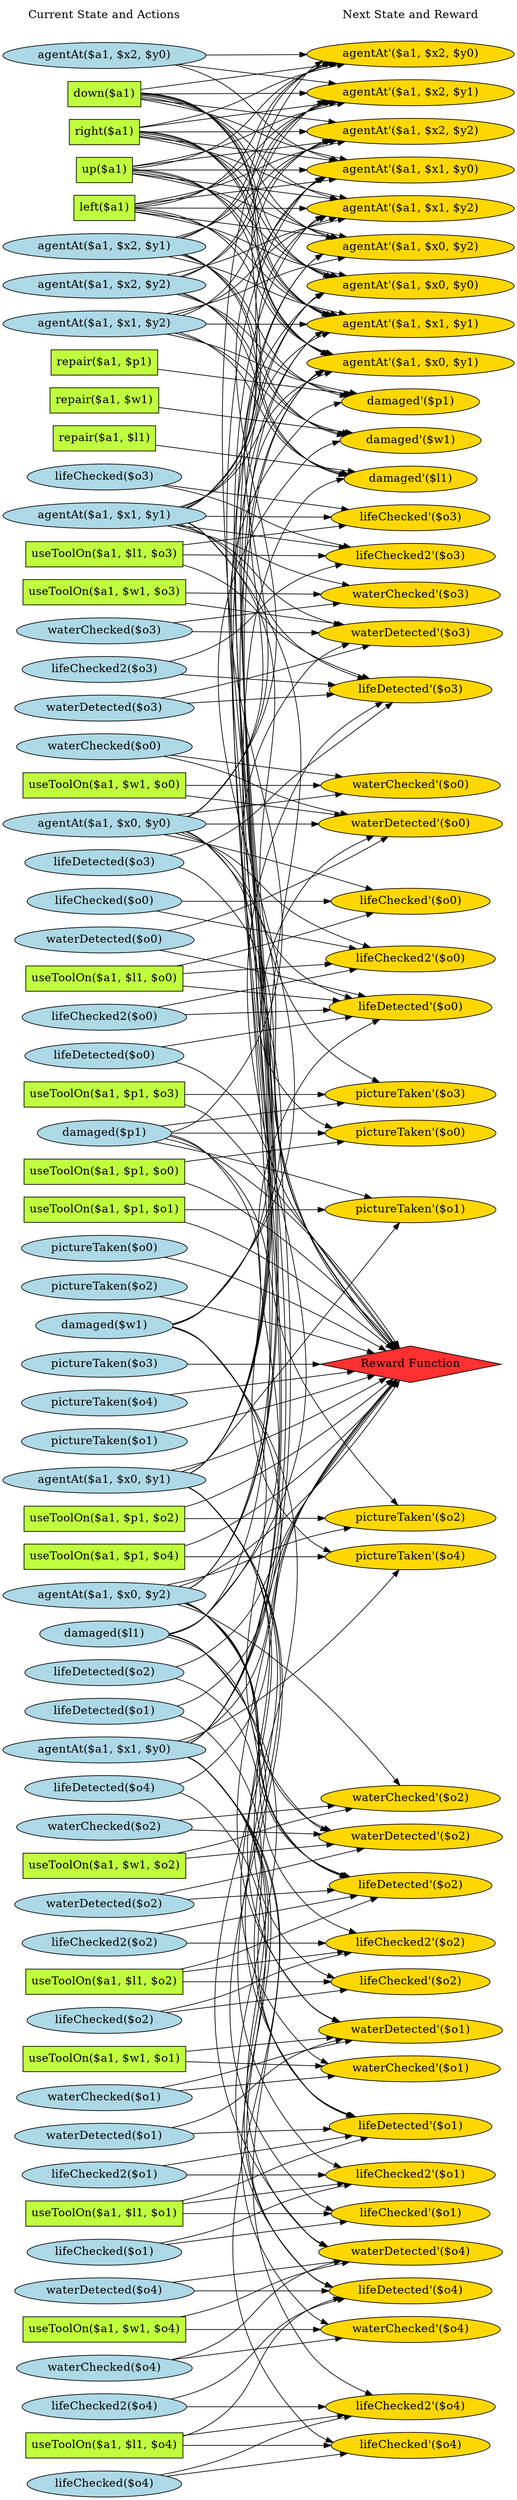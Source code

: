 digraph G {
	graph [bb="0,0,631.35,3520.4",
		fontname=Helvetica,
		fontsize=16,
		rankdir=LR,
		ranksep=2.00,
		ratio=auto,
		size=600
	];
	node [fontsize=16,
		label="\N"
	];
	{
		graph [rank=same];
		"down($a1)"		 [color=black,
			fillcolor=olivedrab1,
			height=0.5,
			pos="116.67,3230.4",
			shape=box,
			style=filled,
			width=1.1944];
		"damaged($w1)"		 [color=black,
			fillcolor=lightblue,
			height=0.51069,
			pos="116.67,1761.4",
			shape=ellipse,
			style=filled,
			width=2.2195];
		"waterDetected($o2)"		 [color=black,
			fillcolor=lightblue,
			height=0.51069,
			pos="116.67,778.38",
			shape=ellipse,
			style=filled,
			width=2.7891];
		"pictureTaken($o2)"		 [color=black,
			fillcolor=lightblue,
			height=0.51069,
			pos="116.67,1981.4",
			shape=ellipse,
			style=filled,
			width=2.6713];
		"lifeChecked($o3)"		 [color=black,
			fillcolor=lightblue,
			height=0.51069,
			pos="116.67,2687.4",
			shape=ellipse,
			style=filled,
			width=2.5142];
		"lifeChecked2($o3)"		 [color=black,
			fillcolor=lightblue,
			height=0.51069,
			pos="116.67,2524.4",
			shape=ellipse,
			style=filled,
			width=2.6909];
		"useToolOn($a1, $w1, $o0)"		 [color=black,
			fillcolor=olivedrab1,
			height=0.5,
			pos="116.67,2470.4",
			shape=box,
			style=filled,
			width=2.625];
		"agentAt($a1, $x0, $y0)"		 [color=black,
			fillcolor=lightblue,
			height=0.51069,
			pos="116.67,2306.4",
			shape=ellipse,
			style=filled,
			width=3.2409];
		"useToolOn($a1, $p1, $o0)"		 [color=black,
			fillcolor=olivedrab1,
			height=0.5,
			pos="116.67,2144.4",
			shape=box,
			style=filled,
			width=2.5833];
		"waterDetected($o3)"		 [color=black,
			fillcolor=lightblue,
			height=0.51069,
			pos="116.67,2579.4",
			shape=ellipse,
			style=filled,
			width=2.7891];
		"pictureTaken($o1)"		 [color=black,
			fillcolor=lightblue,
			height=0.51069,
			pos="116.67,1926.4",
			shape=ellipse,
			style=filled,
			width=2.6713];
		"waterChecked($o4)"		 [color=black,
			fillcolor=lightblue,
			height=0.51069,
			pos="116.67,1214.4",
			shape=ellipse,
			style=filled,
			width=2.7891];
		"lifeChecked($o4)"		 [color=black,
			fillcolor=lightblue,
			height=0.51069,
			pos="116.67,833.38",
			shape=ellipse,
			style=filled,
			width=2.5142];
		"useToolOn($a1, $w1, $o1)"		 [color=black,
			fillcolor=olivedrab1,
			height=0.5,
			pos="116.67,290.38",
			shape=box,
			style=filled,
			width=2.625];
		"lifeChecked2($o2)"		 [color=black,
			fillcolor=lightblue,
			height=0.51069,
			pos="116.67,723.38",
			shape=ellipse,
			style=filled,
			width=2.6909];
		"right($a1)"		 [color=black,
			fillcolor=olivedrab1,
			height=0.5,
			pos="116.67,3392.4",
			shape=box,
			style=filled,
			width=1.125];
		"agentAt($a1, $x2, $y1)"		 [color=black,
			fillcolor=lightblue,
			height=0.51069,
			pos="116.67,3176.4",
			shape=ellipse,
			style=filled,
			width=3.2409];
		"lifeDetected($o1)"		 [color=black,
			fillcolor=lightblue,
			height=0.51069,
			pos="116.67,507.38",
			shape=ellipse,
			style=filled,
			width=2.5142];
		"waterDetected($o0)"		 [color=black,
			fillcolor=lightblue,
			height=0.51069,
			pos="116.67,1706.4",
			shape=ellipse,
			style=filled,
			width=2.7891];
		"Current State and Actions"		 [color=black,
			fillcolor=white,
			height=0.5,
			pos="116.67,3502.4",
			shape=plaintext,
			style=bold,
			width=2.5139];
		"lifeChecked($o0)"		 [color=black,
			fillcolor=lightblue,
			height=0.51069,
			pos="116.67,344.38",
			shape=ellipse,
			style=filled,
			width=2.5142];
		"useToolOn($a1, $w1, $o2)"		 [color=black,
			fillcolor=olivedrab1,
			height=0.5,
			pos="116.67,453.38",
			shape=box,
			style=filled,
			width=2.625];
		"lifeChecked2($o1)"		 [color=black,
			fillcolor=lightblue,
			height=0.51069,
			pos="116.67,126.38",
			shape=ellipse,
			style=filled,
			width=2.6909];
		"agentAt($a1, $x2, $y2)"		 [color=black,
			fillcolor=lightblue,
			height=0.51069,
			pos="116.67,3121.4",
			shape=ellipse,
			style=filled,
			width=3.2409];
		"lifeDetected($o0)"		 [color=black,
			fillcolor=lightblue,
			height=0.51069,
			pos="116.67,1489.4",
			shape=ellipse,
			style=filled,
			width=2.5142];
		"waterDetected($o1)"		 [color=black,
			fillcolor=lightblue,
			height=0.51069,
			pos="116.67,181.38",
			shape=ellipse,
			style=filled,
			width=2.7891];
		"pictureTaken($o3)"		 [color=black,
			fillcolor=lightblue,
			height=0.51069,
			pos="116.67,1651.4",
			shape=ellipse,
			style=filled,
			width=2.6713];
		"lifeChecked($o1)"		 [color=black,
			fillcolor=lightblue,
			height=0.51069,
			pos="116.67,18.385",
			shape=ellipse,
			style=filled,
			width=2.5142];
		"useToolOn($a1, $w1, $o3)"		 [color=black,
			fillcolor=olivedrab1,
			height=0.5,
			pos="116.67,2741.4",
			shape=box,
			style=filled,
			width=2.625];
		"lifeChecked($o2)"		 [color=black,
			fillcolor=lightblue,
			height=0.51069,
			pos="116.67,615.38",
			shape=ellipse,
			style=filled,
			width=2.5142];
		"pictureTaken($o4)"		 [color=black,
			fillcolor=lightblue,
			height=0.51069,
			pos="116.67,1816.4",
			shape=ellipse,
			style=filled,
			width=2.6713];
		"lifeChecked2($o0)"		 [color=black,
			fillcolor=lightblue,
			height=0.51069,
			pos="116.67,941.38",
			shape=ellipse,
			style=filled,
			width=2.6909];
		"useToolOn($a1, $p1, $o3)"		 [color=black,
			fillcolor=olivedrab1,
			height=0.5,
			pos="116.67,2252.4",
			shape=box,
			style=filled,
			width=2.5833];
		"lifeDetected($o3)"		 [color=black,
			fillcolor=lightblue,
			height=0.51069,
			pos="116.67,2361.4",
			shape=ellipse,
			style=filled,
			width=2.5142];
		"waterChecked($o1)"		 [color=black,
			fillcolor=lightblue,
			height=0.51069,
			pos="116.67,236.38",
			shape=ellipse,
			style=filled,
			width=2.7891];
		"useToolOn($a1, $w1, $o4)"		 [color=black,
			fillcolor=olivedrab1,
			height=0.5,
			pos="116.67,1160.4",
			shape=box,
			style=filled,
			width=2.625];
		"repair($a1, $w1)"		 [color=black,
			fillcolor=olivedrab1,
			height=0.5,
			pos="116.67,2958.4",
			shape=box,
			style=filled,
			width=1.6944];
		"useToolOn($a1, $l1, $o2)"		 [color=black,
			fillcolor=olivedrab1,
			height=0.5,
			pos="116.67,669.38",
			shape=box,
			style=filled,
			width=2.5278];
		"agentAt($a1, $x1, $y1)"		 [color=black,
			fillcolor=lightblue,
			height=0.51069,
			pos="116.67,2850.4",
			shape=ellipse,
			style=filled,
			width=3.2409];
		"up($a1)"		 [color=black,
			fillcolor=olivedrab1,
			height=0.5,
			pos="116.67,3338.4",
			shape=box,
			style=filled,
			width=0.93056];
		"lifeDetected($o2)"		 [color=black,
			fillcolor=lightblue,
			height=0.51069,
			pos="116.67,1379.4",
			shape=ellipse,
			style=filled,
			width=2.5142];
		"useToolOn($a1, $p1, $o4)"		 [color=black,
			fillcolor=olivedrab1,
			height=0.5,
			pos="116.67,2090.4",
			shape=box,
			style=filled,
			width=2.5833];
		"useToolOn($a1, $l1, $o4)"		 [color=black,
			fillcolor=olivedrab1,
			height=0.5,
			pos="116.67,887.38",
			shape=box,
			style=filled,
			width=2.5278];
		"waterChecked($o0)"		 [color=black,
			fillcolor=lightblue,
			height=0.51069,
			pos="116.67,2416.4",
			shape=ellipse,
			style=filled,
			width=2.7891];
		"agentAt($a1, $x2, $y0)"		 [color=black,
			fillcolor=lightblue,
			height=0.51069,
			pos="116.67,3446.4",
			shape=ellipse,
			style=filled,
			width=3.2409];
		"useToolOn($a1, $l1, $o3)"		 [color=black,
			fillcolor=olivedrab1,
			height=0.5,
			pos="116.67,2633.4",
			shape=box,
			style=filled,
			width=2.5278];
		"agentAt($a1, $x1, $y2)"		 [color=black,
			fillcolor=lightblue,
			height=0.51069,
			pos="116.67,3066.4",
			shape=ellipse,
			style=filled,
			width=3.2409];
		"left($a1)"		 [color=black,
			fillcolor=olivedrab1,
			height=0.5,
			pos="116.67,3284.4",
			shape=box,
			style=filled,
			width=0.98611];
		"useToolOn($a1, $p1, $o1)"		 [color=black,
			fillcolor=olivedrab1,
			height=0.5,
			pos="116.67,1543.4",
			shape=box,
			style=filled,
			width=2.5833];
		"repair($a1, $l1)"		 [color=black,
			fillcolor=olivedrab1,
			height=0.5,
			pos="116.67,2904.4",
			shape=box,
			style=filled,
			width=1.6111];
		"pictureTaken($o0)"		 [color=black,
			fillcolor=lightblue,
			height=0.51069,
			pos="116.67,1871.4",
			shape=ellipse,
			style=filled,
			width=2.6713];
		"damaged($l1)"		 [color=black,
			fillcolor=lightblue,
			height=0.51069,
			pos="116.67,1051.4",
			shape=ellipse,
			style=filled,
			width=2.082];
		"waterChecked($o3)"		 [color=black,
			fillcolor=lightblue,
			height=0.51069,
			pos="116.67,2795.4",
			shape=ellipse,
			style=filled,
			width=2.7891];
		"damaged($p1)"		 [color=black,
			fillcolor=lightblue,
			height=0.51069,
			pos="116.67,2198.4",
			shape=ellipse,
			style=filled,
			width=2.1606];
		"useToolOn($a1, $l1, $o0)"		 [color=black,
			fillcolor=olivedrab1,
			height=0.5,
			pos="116.67,561.38",
			shape=box,
			style=filled,
			width=2.5278];
		"waterDetected($o4)"		 [color=black,
			fillcolor=lightblue,
			height=0.51069,
			pos="116.67,1106.4",
			shape=ellipse,
			style=filled,
			width=2.7891];
		"agentAt($a1, $x0, $y2)"		 [color=black,
			fillcolor=lightblue,
			height=0.51069,
			pos="116.67,1324.4",
			shape=ellipse,
			style=filled,
			width=3.2409];
		"repair($a1, $p1)"		 [color=black,
			fillcolor=olivedrab1,
			height=0.5,
			pos="116.67,3012.4",
			shape=box,
			style=filled,
			width=1.6528];
		"useToolOn($a1, $p1, $o2)"		 [color=black,
			fillcolor=olivedrab1,
			height=0.5,
			pos="116.67,1597.4",
			shape=box,
			style=filled,
			width=2.5833];
		"lifeDetected($o4)"		 [color=black,
			fillcolor=lightblue,
			height=0.51069,
			pos="116.67,1434.4",
			shape=ellipse,
			style=filled,
			width=2.5142];
		"waterChecked($o2)"		 [color=black,
			fillcolor=lightblue,
			height=0.51069,
			pos="116.67,399.38",
			shape=ellipse,
			style=filled,
			width=2.7891];
		"useToolOn($a1, $l1, $o1)"		 [color=black,
			fillcolor=olivedrab1,
			height=0.5,
			pos="116.67,72.385",
			shape=box,
			style=filled,
			width=2.5278];
		"lifeChecked2($o4)"		 [color=black,
			fillcolor=lightblue,
			height=0.51069,
			pos="116.67,996.38",
			shape=ellipse,
			style=filled,
			width=2.6909];
		"agentAt($a1, $x1, $y0)"		 [color=black,
			fillcolor=lightblue,
			height=0.51069,
			pos="116.67,2036.4",
			shape=ellipse,
			style=filled,
			width=3.2409];
		"agentAt($a1, $x0, $y1)"		 [color=black,
			fillcolor=lightblue,
			height=0.51069,
			pos="116.67,1269.4",
			shape=ellipse,
			style=filled,
			width=3.2409];
	}
	{
		graph [rank=same];
		"pictureTaken'($o1)"		 [color=black,
			fillcolor=gold1,
			height=0.51069,
			pos="504.35,1542.4",
			shape=ellipse,
			style=filled,
			width=2.7302];
		"agentAt'($a1, $x0, $y2)"		 [color=black,
			fillcolor=gold1,
			height=0.51069,
			pos="504.35,3118.4",
			shape=ellipse,
			style=filled,
			width=3.2998];
		"lifeChecked2'($o4)"		 [color=black,
			fillcolor=gold1,
			height=0.51069,
			pos="504.35,969.38",
			shape=ellipse,
			style=filled,
			width=2.7499];
		"waterChecked'($o0)"		 [color=black,
			fillcolor=gold1,
			height=0.51069,
			pos="504.35,2416.4",
			shape=ellipse,
			style=filled,
			width=2.8481];
		"Next State and Reward"		 [color=black,
			fillcolor=white,
			height=0.5,
			pos="504.35,3502.4",
			shape=plaintext,
			style=bold,
			width=2.25];
		"lifeChecked'($o4)"		 [color=black,
			fillcolor=gold1,
			height=0.51069,
			pos="504.35,888.38",
			shape=ellipse,
			style=filled,
			width=2.5731];
		"pictureTaken'($o0)"		 [color=black,
			fillcolor=gold1,
			height=0.51069,
			pos="504.35,2198.4",
			shape=ellipse,
			style=filled,
			width=2.7302];
		"lifeChecked2'($o3)"		 [color=black,
			fillcolor=gold1,
			height=0.51069,
			pos="504.35,2623.4",
			shape=ellipse,
			style=filled,
			width=2.7499];
		"lifeChecked'($o3)"		 [color=black,
			fillcolor=gold1,
			height=0.51069,
			pos="504.35,2733.4",
			shape=ellipse,
			style=filled,
			width=2.5731];
		"pictureTaken'($o3)"		 [color=black,
			fillcolor=gold1,
			height=0.51069,
			pos="504.35,2334.4",
			shape=ellipse,
			style=filled,
			width=2.7302];
		"agentAt'($a1, $x0, $y0)"		 [color=black,
			fillcolor=gold1,
			height=0.51069,
			pos="504.35,3173.4",
			shape=ellipse,
			style=filled,
			width=3.2998];
		"waterDetected'($o0)"		 [color=black,
			fillcolor=gold1,
			height=0.51069,
			pos="504.35,2279.4",
			shape=ellipse,
			style=filled,
			width=2.8481];
		"agentAt'($a1, $x1, $y1)"		 [color=black,
			fillcolor=gold1,
			height=0.51069,
			pos="504.35,3063.4",
			shape=ellipse,
			style=filled,
			width=3.2998];
		"agentAt'($a1, $x1, $y0)"		 [color=black,
			fillcolor=gold1,
			height=0.51069,
			pos="504.35,3283.4",
			shape=ellipse,
			style=filled,
			width=3.2998];
		"pictureTaken'($o2)"		 [color=black,
			fillcolor=gold1,
			height=0.51069,
			pos="504.35,1597.4",
			shape=ellipse,
			style=filled,
			width=2.7302];
		"agentAt'($a1, $x0, $y1)"		 [color=black,
			fillcolor=gold1,
			height=0.51069,
			pos="504.35,3008.4",
			shape=ellipse,
			style=filled,
			width=3.2998];
		"damaged'($w1)"		 [color=black,
			fillcolor=gold1,
			height=0.51069,
			pos="504.35,2898.4",
			shape=ellipse,
			style=filled,
			width=2.2785];
		"waterDetected'($o1)"		 [color=black,
			fillcolor=gold1,
			height=0.51069,
			pos="504.35,277.38",
			shape=ellipse,
			style=filled,
			width=2.8481];
		"lifeChecked'($o0)"		 [color=black,
			fillcolor=gold1,
			height=0.51069,
			pos="504.35,558.38",
			shape=ellipse,
			style=filled,
			width=2.5731];
		"damaged'($l1)"		 [color=black,
			fillcolor=gold1,
			height=0.51069,
			pos="504.35,2843.4",
			shape=ellipse,
			style=filled,
			width=2.141];
		"agentAt'($a1, $x2, $y0)"		 [color=black,
			fillcolor=gold1,
			height=0.51069,
			pos="504.35,3448.4",
			shape=ellipse,
			style=filled,
			width=3.2998];
		"damaged'($p1)"		 [color=black,
			fillcolor=gold1,
			height=0.51069,
			pos="504.35,2953.4",
			shape=ellipse,
			style=filled,
			width=2.2195];
		"lifeChecked2'($o0)"		 [color=black,
			fillcolor=gold1,
			height=0.51069,
			pos="504.35,613.38",
			shape=ellipse,
			style=filled,
			width=2.7499];
		"waterChecked'($o4)"		 [color=black,
			fillcolor=gold1,
			height=0.51069,
			pos="504.35,1262.4",
			shape=ellipse,
			style=filled,
			width=2.8481];
		"waterDetected'($o2)"		 [color=black,
			fillcolor=gold1,
			height=0.51069,
			pos="504.35,778.38",
			shape=ellipse,
			style=filled,
			width=2.8481];
		"Reward Function"		 [color=black,
			fillcolor=firebrick1,
			height=0.72222,
			pos="504.35,1871.4",
			shape=diamond,
			style=filled,
			width=3.5278];
		"lifeDetected'($o1)"		 [color=black,
			fillcolor=gold1,
			height=0.51069,
			pos="504.35,195.38",
			shape=ellipse,
			style=filled,
			width=2.5731];
		"pictureTaken'($o4)"		 [color=black,
			fillcolor=gold1,
			height=0.51069,
			pos="504.35,2090.4",
			shape=ellipse,
			style=filled,
			width=2.7302];
		"agentAt'($a1, $x2, $y1)"		 [color=black,
			fillcolor=gold1,
			height=0.51069,
			pos="504.35,3393.4",
			shape=ellipse,
			style=filled,
			width=3.2998];
		"waterDetected'($o3)"		 [color=black,
			fillcolor=gold1,
			height=0.51069,
			pos="504.35,2678.4",
			shape=ellipse,
			style=filled,
			width=2.8481];
		"waterChecked'($o3)"		 [color=black,
			fillcolor=gold1,
			height=0.51069,
			pos="504.35,2788.4",
			shape=ellipse,
			style=filled,
			width=2.8481];
		"agentAt'($a1, $x1, $y2)"		 [color=black,
			fillcolor=gold1,
			height=0.51069,
			pos="504.35,3228.4",
			shape=ellipse,
			style=filled,
			width=3.2998];
		"lifeDetected'($o0)"		 [color=black,
			fillcolor=gold1,
			height=0.51069,
			pos="504.35,1139.4",
			shape=ellipse,
			style=filled,
			width=2.5731];
		"lifeDetected'($o4)"		 [color=black,
			fillcolor=gold1,
			height=0.51069,
			pos="504.35,1058.4",
			shape=ellipse,
			style=filled,
			width=2.5731];
		"lifeChecked2'($o2)"		 [color=black,
			fillcolor=gold1,
			height=0.51069,
			pos="504.35,723.38",
			shape=ellipse,
			style=filled,
			width=2.7499];
		"waterDetected'($o4)"		 [color=black,
			fillcolor=gold1,
			height=0.51069,
			pos="504.35,1207.4",
			shape=ellipse,
			style=filled,
			width=2.8481];
		"waterChecked'($o2)"		 [color=black,
			fillcolor=gold1,
			height=0.51069,
			pos="504.35,453.38",
			shape=ellipse,
			style=filled,
			width=2.8481];
		"agentAt'($a1, $x2, $y2)"		 [color=black,
			fillcolor=gold1,
			height=0.51069,
			pos="504.35,3338.4",
			shape=ellipse,
			style=filled,
			width=3.2998];
		"lifeChecked'($o2)"		 [color=black,
			fillcolor=gold1,
			height=0.51069,
			pos="504.35,668.38",
			shape=ellipse,
			style=filled,
			width=2.5731];
		"lifeDetected'($o3)"		 [color=black,
			fillcolor=gold1,
			height=0.51069,
			pos="504.35,2546.4",
			shape=ellipse,
			style=filled,
			width=2.5731];
		"lifeChecked2'($o1)"		 [color=black,
			fillcolor=gold1,
			height=0.51069,
			pos="504.35,126.38",
			shape=ellipse,
			style=filled,
			width=2.7499];
		"waterChecked'($o1)"		 [color=black,
			fillcolor=gold1,
			height=0.51069,
			pos="504.35,332.38",
			shape=ellipse,
			style=filled,
			width=2.8481];
		"lifeChecked'($o1)"		 [color=black,
			fillcolor=gold1,
			height=0.51069,
			pos="504.35,71.385",
			shape=ellipse,
			style=filled,
			width=2.5731];
		"lifeDetected'($o2)"		 [color=black,
			fillcolor=gold1,
			height=0.51069,
			pos="504.35,833.38",
			shape=ellipse,
			style=filled,
			width=2.5731];
	}
	"down($a1)" -> "agentAt'($a1, $x0, $y2)"	 [color=black,
		pos="e,429.54,3132.7 159.84,3222.1 181.94,3217.4 209.33,3210.9 233.35,3203.4 299.04,3182.8 311.54,3166.6 377.35,3146.4 390.92,3142.2 \
405.5,3138.4 419.75,3135",
		style=solid];
	"down($a1)" -> "agentAt'($a1, $x0, $y0)"	 [color=black,
		pos="e,417.94,3186 159.68,3224.2 218.84,3215.4 328.36,3199.2 407.9,3187.5",
		style=solid];
	"down($a1)" -> "agentAt'($a1, $x1, $y1)"	 [color=black,
		pos="e,419.93,3076.4 159.81,3225 182.41,3221.1 210.27,3214.4 233.35,3203.4 306.52,3168.5 303.98,3125.9 377.35,3091.4 387.62,3086.6 398.76,\
3082.5 410.02,3079.2",
		style=solid];
	"down($a1)" -> "agentAt'($a1, $x1, $y0)"	 [color=black,
		pos="e,414.88,3271.2 159.68,3236.2 218.09,3244.2 325.6,3259 404.87,3269.9",
		style=solid];
	"down($a1)" -> "agentAt'($a1, $x0, $y1)"	 [color=black,
		pos="e,414.5,3020.6 159.94,3226.9 182.97,3223.5 211.2,3216.8 233.35,3203.4 317.19,3152.6 293.23,3086.7 377.35,3036.4 385.86,3031.3 395.19,\
3027.1 404.81,3023.7",
		style=solid];
	"down($a1)" -> "agentAt'($a1, $x2, $y0)"	 [color=black,
		pos="e,414.9,3436.2 159.88,3233.9 182.89,3237.4 211.12,3244.1 233.35,3257.4 316.34,3306.9 294.09,3371.3 377.35,3420.4 385.96,3425.5 395.4,\
3429.6 405.11,3433",
		style=solid];
	"down($a1)" -> "agentAt'($a1, $x2, $y1)"	 [color=black,
		pos="e,420.69,3380.3 159.73,3235.9 182.31,3239.9 210.17,3246.6 233.35,3257.4 305.85,3291.2 304.66,3332 377.35,3365.4 387.92,3370.2 399.4,\
3374.3 410.97,3377.6",
		style=solid];
	"down($a1)" -> "agentAt'($a1, $x1, $y2)"	 [color=black,
		pos="e,385.54,3229 159.68,3230.2 211.05,3229.9 300.39,3229.4 375.1,3229",
		style=solid];
	"down($a1)" -> "agentAt'($a1, $x2, $y2)"	 [color=black,
		pos="e,430.63,3324 159.76,3238.9 181.84,3243.7 209.24,3250.2 233.35,3257.4 298.68,3277 311.91,3291.2 377.35,3310.4 391.23,3314.5 406.13,\
3318.3 420.65,3321.7",
		style=solid];
	"damaged($w1)" -> "waterDetected'($o0)"	 [color=black,
		pos="e,442.15,2264.8 191.99,1767.7 207.11,1772 221.87,1778.8 233.35,1789.4 383.41,1927.7 239.37,2075 377.35,2225.4 392.14,2241.5 412.56,\
2253 432.65,2261.1",
		style=solid];
	"damaged($w1)" -> "damaged'($w1)"	 [color=black,
		pos="e,423.1,2895.4 193.83,1766.3 208.76,1770.7 222.98,1777.9 233.35,1789.4 557.6,2149.6 49.711,2513.2 377.35,2870.4 386.97,2880.9 399.59,\
2887.9 413.12,2892.5",
		style=solid];
	"damaged($w1)" -> "waterDetected'($o1)"	 [color=black,
		pos="e,409.31,284.29 194.11,1756.7 209.02,1752.3 223.16,1745.1 233.35,1733.4 652.47,1252.5 -46.286,782.29 377.35,305.38 383.75,298.17 \
391.57,292.59 400.13,288.3",
		style=solid];
	"damaged($w1)" -> "waterDetected'($o2)"	 [color=black,
		pos="e,409.77,785.71 193.64,1756.3 208.58,1751.9 222.85,1744.8 233.35,1733.4 515.62,1426.5 92.192,1110.6 377.35,806.38 383.94,799.35 \
391.88,793.88 400.53,789.67",
		style=solid];
	"damaged($w1)" -> "waterDetected'($o3)"	 [color=black,
		pos="e,410.18,2671.1 193.55,1766.6 208.49,1770.9 222.79,1778 233.35,1789.4 497.67,2073.4 110.36,2368.9 377.35,2650.4 384.04,2657.4 392.09,\
2662.9 400.84,2667.1",
		style=solid];
	"damaged($w1)" -> "waterDetected'($o4)"	 [color=black,
		pos="e,411.78,1215.4 192.29,1755.3 207.39,1751 222.07,1744.2 233.35,1733.4 399.81,1574.1 209.39,1393.1 377.35,1235.4 384.63,1228.5 393.21,\
1223.2 402.41,1219.1",
		style=solid];
	"waterDetected($o2)" -> "waterDetected'($o2)"	 [color=black,
		pos="e,401.8,778.38 217.24,778.38 270.61,778.38 336.53,778.38 391.64,778.38",
		style=solid];
	"waterDetected($o2)" -> "lifeDetected'($o2)"	 [color=black,
		pos="e,428.73,822.74 196.65,789.65 261.32,798.87 352.6,811.89 418.75,821.32",
		style=solid];
	"pictureTaken($o2)" -> "Reward Function"	 [pos="e,454.32,1887.2 178.77,1967.3 196.43,1963 215.7,1958.2 233.35,1953.4 306.54,1933.4 389.98,1907.6 444.49,1890.3"];
	"lifeChecked($o3)" -> "lifeChecked2'($o3)"	 [color=black,
		pos="e,429.76,2635.6 187.52,2675.8 252.79,2665 350.34,2648.8 419.73,2637.3",
		style=solid];
	"lifeChecked($o3)" -> "lifeChecked'($o3)"	 [color=black,
		pos="e,424.56,2724 195.26,2696.6 258.65,2704.2 348.3,2714.9 414.55,2722.8",
		style=solid];
	"lifeChecked2($o3)" -> "lifeChecked2'($o3)"	 [color=black,
		pos="e,447.32,2608.3 177.76,2538.7 195.67,2543 215.32,2547.8 233.35,2552.4 303.13,2570 382.81,2591.1 437.42,2605.7",
		style=solid];
	"lifeChecked2($o3)" -> "lifeDetected'($o3)"	 [color=black,
		pos="e,415.15,2541.4 209.56,2529.6 268.43,2533 344.77,2537.3 404.88,2540.8",
		style=solid];
	"useToolOn($a1, $w1, $o0)" -> "waterChecked'($o0)"	 [color=black,
		pos="e,423.12,2427.6 211.53,2457.2 272.88,2448.7 352.58,2437.5 413.18,2429",
		style=solid];
	"useToolOn($a1, $w1, $o0)" -> "waterDetected'($o0)"	 [color=black,
		pos="e,422.73,2290.5 211.44,2453.1 219.04,2450.3 226.44,2447.1 233.35,2443.4 310.89,2401.7 299.58,2348.6 377.35,2307.4 388.36,2301.5 \
400.53,2296.9 412.85,2293.3",
		style=solid];
	"agentAt($a1, $x0, $y0)" -> "waterChecked'($o0)"	 [color=black,
		pos="e,453.33,2400.3 183.3,2321.6 199.69,2325.6 217.2,2330 233.35,2334.4 306.09,2354.2 388.97,2379.8 443.49,2397.1",
		style=solid];
	"agentAt($a1, $x0, $y0)" -> "pictureTaken'($o0)"	 [color=black,
		pos="e,453.85,2214.2 184.83,2291.5 200.78,2287.7 217.7,2283.6 233.35,2279.4 306.36,2259.9 389.51,2234.5 444.01,2217.3",
		style=solid];
	"agentAt($a1, $x0, $y0)" -> "agentAt'($a1, $x0, $y0)"	 [color=black,
		pos="e,404.02,3163.5 209.5,2317.6 218.41,2321.8 226.62,2327.2 233.35,2334.4 484.09,2601.1 124.1,2881 377.35,3145.4 382.51,3150.8 388.47,\
3155.2 394.93,3158.9",
		style=solid];
	"agentAt($a1, $x0, $y0)" -> "waterDetected'($o0)"	 [color=black,
		pos="e,408.55,2286 223.57,2299 278.05,2295.2 344.23,2290.5 398.55,2286.7",
		style=solid];
	"agentAt($a1, $x0, $y0)" -> "agentAt'($a1, $x1, $y0)"	 [color=black,
		pos="e,403.55,3273.5 209.93,2317.6 218.71,2321.8 226.77,2327.2 233.35,2334.4 513.99,2639.2 93.845,2953.3 377.35,3255.4 382.41,3260.8 \
388.25,3265.2 394.61,3268.9",
		style=solid];
	"agentAt($a1, $x0, $y0)" -> "agentAt'($a1, $x0, $y1)"	 [color=black,
		pos="e,404.66,2998.3 208.91,2317.8 217.99,2321.9 226.4,2327.3 233.35,2334.4 439.45,2544.3 169.28,2772.5 377.35,2980.4 382.68,2985.7 388.8,\
2990.1 395.4,2993.8",
		style=solid];
	"agentAt($a1, $x0, $y0)" -> "lifeChecked'($o0)"	 [color=black,
		pos="e,414.88,563.15 212.06,2295.6 220.1,2291.5 227.41,2286.2 233.35,2279.4 480.37,1993.8 128.8,870.63 377.35,586.38 384.99,577.64 394.7,\
571.29 405.33,566.72",
		style=solid];
	"agentAt($a1, $x0, $y0)" -> "lifeChecked2'($o0)"	 [color=black,
		pos="e,410.77,619.6 212.04,2295.6 220.08,2291.5 227.4,2286.2 233.35,2279.4 472.8,2003.4 136.43,916.12 377.35,641.38 384.05,633.74 392.33,\
627.93 401.43,623.53",
		style=solid];
	"agentAt($a1, $x0, $y0)" -> "Reward Function"	 [pos="e,488.2,1894.4 203.9,2294 214.35,2290.3 224.46,2285.6 233.35,2279.4 235.66,2277.8 419.94,1998.1 482.69,1902.8"];
	"agentAt($a1, $x0, $y0)" -> "lifeDetected'($o0)"	 [color=black,
		pos="e,426.85,1149.6 211.46,2295.5 219.67,2291.4 227.19,2286.2 233.35,2279.4 564.01,1914.2 62.543,1559.3 377.35,1180.4 387.75,1167.9 \
402.04,1159.1 417.27,1153",
		style=solid];
	"useToolOn($a1, $p1, $o0)" -> "pictureTaken'($o0)"	 [color=black,
		pos="e,425.06,2187.4 210.05,2157.3 272.22,2166 353.71,2177.4 415.02,2186",
		style=solid];
	"useToolOn($a1, $p1, $o0)" -> "Reward Function"	 [pos="e,485.76,1893.8 209.86,2127.5 218,2124.6 225.95,2121.3 233.35,2117.4 339.36,2061.6 435.93,1954.2 479.27,1901.7"];
	"waterDetected($o3)" -> "waterDetected'($o3)"	 [color=black,
		pos="e,436.41,2664.5 181.5,2593.5 198.41,2597.4 216.62,2601.9 233.35,2606.4 297.97,2623.8 312.63,2633.3 377.35,2650.4 393.14,2654.5 410.15,\
2658.6 426.4,2662.3",
		style=solid];
	"waterDetected($o3)" -> "lifeDetected'($o3)"	 [color=black,
		pos="e,419.1,2553.6 208.1,2571.6 268.52,2566.5 347.84,2559.7 409.05,2554.5",
		style=solid];
	"pictureTaken($o1)" -> "Reward Function"	 [pos="e,428.8,1882 194.33,1915.5 259.1,1906.2 351.76,1893 418.7,1883.5"];
	"waterChecked($o4)" -> "waterChecked'($o4)"	 [color=black,
		pos="e,419.75,1252 200.41,1224.7 261.86,1232.3 345.75,1242.8 409.67,1250.7",
		style=solid];
	"waterChecked($o4)" -> "waterDetected'($o4)"	 [color=black,
		pos="e,402.22,1209.2 216.74,1212.6 270.32,1211.6 336.66,1210.4 392.02,1209.4",
		style=solid];
	"lifeChecked($o4)" -> "lifeChecked2'($o4)"	 [color=black,
		pos="e,463.88,952.57 181.19,846.35 198.27,850.34 216.63,855.1 233.35,860.38 276.07,873.9 389.1,920.97 454.58,948.64",
		style=solid];
	"lifeChecked($o4)" -> "lifeChecked'($o4)"	 [color=black,
		pos="e,428.53,877.71 191.12,843.86 255.88,853.09 350.24,866.55 418.27,876.25",
		style=solid];
	"useToolOn($a1, $w1, $o1)" -> "waterDetected'($o1)"	 [color=black,
		pos="e,403.33,280.76 211.53,287.22 266.32,285.37 335.74,283.03 393.13,281.1",
		style=solid];
	"useToolOn($a1, $w1, $o1)" -> "waterChecked'($o1)"	 [color=black,
		pos="e,416.35,322.91 211.53,300.61 270.54,307.03 346.53,315.31 406.17,321.8",
		style=solid];
	"lifeChecked2($o2)" -> "lifeChecked2'($o2)"	 [color=black,
		pos="e,405.23,723.38 214,723.38 269.04,723.38 338.21,723.38 395.12,723.38",
		style=solid];
	"lifeChecked2($o2)" -> "lifeDetected'($o2)"	 [color=black,
		pos="e,437.5,820.58 180.78,737.2 197.95,741.35 216.46,746.2 233.35,751.38 298.68,771.46 311.82,785.92 377.35,805.38 393.36,810.14 410.72,\
814.5 427.3,818.29",
		style=solid];
	"right($a1)" -> "agentAt'($a1, $x0, $y2)"	 [color=black,
		pos="e,411.71,3129.9 157.36,3390.4 181.19,3387.6 211.11,3380.9 233.35,3365.4 328.88,3298.7 281.46,3212.5 377.35,3146.4 384.93,3141.2 \
393.33,3136.9 402.09,3133.4",
		style=solid];
	"right($a1)" -> "agentAt'($a1, $x0, $y0)"	 [color=black,
		pos="e,414.88,3185.5 157.44,3389.2 180.88,3385.9 210.35,3379.2 233.35,3365.4 316.55,3315.5 293.87,3250.8 377.35,3201.4 385.95,3196.3 \
395.38,3192.1 405.1,3188.7",
		style=solid];
	"right($a1)" -> "agentAt'($a1, $x1, $y1)"	 [color=black,
		pos="e,409.43,3074.6 157.37,3391.3 181.5,3388.7 211.73,3382.1 233.35,3365.4 342.18,3281.2 268.06,3174.9 377.35,3091.4 384.26,3086.1 391.99,\
3081.8 400.11,3078.2",
		style=solid];
	"right($a1)" -> "agentAt'($a1, $x1, $y0)"	 [color=black,
		pos="e,430.27,3297.8 157.36,3384.5 179.84,3379.6 208.38,3372.9 233.35,3365.4 298.76,3345.6 311.82,3330.8 377.35,3311.4 391.13,3307.3 \
405.93,3303.5 420.36,3300.1",
		style=solid];
	"right($a1)" -> "agentAt'($a1, $x0, $y1)"	 [color=black,
		pos="e,407.97,3019.3 157.24,3391.8 181.63,3389.6 212.18,3383 233.35,3365.4 356.06,3263.3 254.09,3137.8 377.35,3036.4 383.74,3031.1 390.92,\
3026.8 398.52,3023.2",
		style=solid];
	"right($a1)" -> "agentAt'($a1, $x2, $y0)"	 [color=black,
		pos="e,417.22,3435.9 157.49,3398.2 215.91,3406.6 326.61,3422.7 407.07,3434.4",
		style=solid];
	"right($a1)" -> "agentAt'($a1, $x2, $y1)"	 [color=black,
		pos="e,385.34,3393.1 157.49,3392.5 208.51,3392.6 299.42,3392.9 375.23,3393.1",
		style=solid];
	"right($a1)" -> "agentAt'($a1, $x1, $y2)"	 [color=black,
		pos="e,420.33,3241.5 157.32,3387.3 180.3,3383.4 209.35,3376.6 233.35,3365.4 306.01,3331.3 304.5,3290.1 377.35,3256.4 387.83,3251.5 399.21,\
3247.5 410.68,3244.2",
		style=solid];
	"right($a1)" -> "agentAt'($a1, $x2, $y2)"	 [color=black,
		pos="e,415.68,3350.7 157.49,3386.8 215.54,3378.7 325.21,3363.3 405.54,3352.1",
		style=solid];
	"agentAt($a1, $x2, $y1)" -> "agentAt'($a1, $x1, $y1)"	 [color=black,
		pos="e,429.54,3077.7 186,3161.5 201.67,3157.6 218.18,3153.2 233.35,3148.4 298.95,3127.6 311.54,3111.6 377.35,3091.4 390.92,3087.2 405.5,\
3083.4 419.75,3080",
		style=solid];
	"agentAt($a1, $x2, $y1)" -> "damaged'($w1)"	 [color=black,
		pos="e,428.11,2905.2 202.47,3163.9 213.45,3160 224.07,3155 233.35,3148.4 329.31,3080.4 280.75,2993.5 377.35,2926.4 389.46,2918 403.67,\
2912 418.1,2907.9",
		style=solid];
	"agentAt($a1, $x2, $y1)" -> "damaged'($l1)"	 [color=black,
		pos="e,430.34,2848.6 204.26,3164.2 214.71,3160.3 224.72,3155.1 233.35,3148.4 342.58,3062.8 267.31,2955.9 377.35,2871.4 389.81,2861.8 \
404.9,2855.4 420.25,2851.1",
		style=solid];
	"agentAt($a1, $x2, $y1)" -> "agentAt'($a1, $x2, $y0)"	 [color=black,
		pos="e,411.74,3436.8 203.89,3188.7 214.34,3192.4 224.45,3197.2 233.35,3203.4 328.41,3269.4 281.93,3354.9 377.35,3420.4 384.94,3425.6 \
393.35,3429.9 402.11,3433.3",
		style=solid];
	"agentAt($a1, $x2, $y1)" -> "damaged'($p1)"	 [color=black,
		pos="e,431.68,2961.1 199.57,3163.4 211.39,3159.6 223.03,3154.7 233.35,3148.4 316.98,3097.3 293.23,3031.7 377.35,2981.4 390.76,2973.4 \
406.21,2967.6 421.59,2963.5",
		style=solid];
	"agentAt($a1, $x2, $y1)" -> "agentAt'($a1, $x2, $y1)"	 [color=black,
		pos="e,414.92,3381.2 200.69,3189.2 212.1,3192.8 223.33,3197.4 233.35,3203.4 316.13,3252.6 294.3,3316.6 377.35,3365.4 385.97,3370.5 395.41,\
3374.6 405.13,3378",
		style=solid];
	"agentAt($a1, $x2, $y1)" -> "agentAt'($a1, $x2, $y2)"	 [color=black,
		pos="e,420.71,3325.3 195.68,3190 208.57,3193.5 221.56,3197.9 233.35,3203.4 305.68,3236.9 304.83,3277.2 377.35,3310.4 387.93,3315.2 399.41,\
3319.3 410.99,3322.6",
		style=solid];
	"lifeDetected($o1)" -> "Reward Function"	 [pos="e,488.17,1848.3 201.19,513.98 213.36,518.34 224.69,524.84 233.35,534.38 397.44,715.4 304.78,1391.1 377.35,1624.4 402.88,1706.5 454.11,\
1794.2 482.76,1839.8"];
	"lifeDetected($o1)" -> "lifeDetected'($o1)"	 [color=black,
		pos="e,450.64,210.41 195.34,498.1 208.82,494.09 222.1,488.42 233.35,480.38 331.48,410.27 286,329.14 377.35,250.38 395.69,234.57 419.29,\
222.65 441.1,214.02",
		style=solid];
	"waterDetected($o0)" -> "waterDetected'($o0)"	 [color=black,
		pos="e,441.18,2264.8 202.66,1715.9 213.99,1720.2 224.67,1726.1 233.35,1734.4 397.95,1891.3 226.44,2055.3 377.35,2225.4 391.73,2241.6 \
411.83,2253.1 431.75,2261.2",
		style=solid];
	"waterDetected($o0)" -> "lifeDetected'($o0)"	 [color=black,
		pos="e,429.96,1150.4 202.98,1696.8 214.2,1692.5 224.76,1686.6 233.35,1678.4 399.81,1519.1 217.15,1346 377.35,1180.4 389.11,1168.2 404.52,\
1159.7 420.5,1153.6",
		style=solid];
	"Current State and Actions" -> "Next State and Reward"	 [color=black,
		pos="e,423.11,3502.4 207.61,3502.4 269.39,3502.4 351.09,3502.4 412.96,3502.4",
		style=invis];
	"lifeChecked($o0)" -> "lifeChecked'($o0)"	 [color=black,
		pos="e,473.59,540.99 186.53,356.2 202.33,360.23 218.77,365.51 233.35,372.38 305.71,406.5 311.27,435.29 377.35,480.38 406.02,499.95 439.47,\
520.56 464.69,535.68",
		style=solid];
	"lifeChecked($o0)" -> "lifeChecked2'($o0)"	 [color=black,
		pos="e,419.02,603.95 193.31,354.19 207.43,358.3 221.46,364.14 233.35,372.38 327.21,437.56 282.87,521.1 377.35,585.38 387.04,591.98 398.04,\
597.05 409.41,600.95",
		style=solid];
	"useToolOn($a1, $w1, $o2)" -> "waterDetected'($o2)"	 [color=black,
		pos="e,415.32,769.1 211.21,467.63 219.12,471.04 226.64,475.23 233.35,480.38 341.19,563.24 269.06,668.11 377.35,750.38 385.88,756.87 395.63,\
761.91 405.84,765.82",
		style=solid];
	"useToolOn($a1, $w1, $o2)" -> "waterChecked'($o2)"	 [color=black,
		pos="e,401.62,453.38 211.53,453.38 265.79,453.38 334.41,453.38 391.47,453.38",
		style=solid];
	"lifeChecked2($o1)" -> "lifeDetected'($o1)"	 [color=black,
		pos="e,434.83,183.13 187.96,138.96 254.85,150.93 355.33,168.9 424.81,181.34",
		style=solid];
	"lifeChecked2($o1)" -> "lifeChecked2'($o1)"	 [color=black,
		pos="e,405.23,126.38 214,126.38 269.04,126.38 338.21,126.38 395.12,126.38",
		style=solid];
	"agentAt($a1, $x2, $y2)" -> "damaged'($w1)"	 [color=black,
		pos="e,430.36,2906.4 199.57,3108.4 211.39,3104.6 223.03,3099.7 233.35,3093.4 316.98,3042.3 293.23,2976.7 377.35,2926.4 390.44,2918.6 \
405.48,2912.9 420.51,2908.8",
		style=solid];
	"agentAt($a1, $x2, $y2)" -> "damaged'($l1)"	 [color=black,
		pos="e,431.39,2849.5 202.47,3108.9 213.45,3105 224.07,3100 233.35,3093.4 329.31,3025.4 280.75,2938.5 377.35,2871.4 390.45,2862.3 406.02,\
2856.1 421.66,2851.9",
		style=solid];
	"agentAt($a1, $x2, $y2)" -> "damaged'($p1)"	 [color=black,
		pos="e,435.48,2962.7 194.56,3107.6 207.84,3103.9 221.25,3099.2 233.35,3093.4 306.38,3058.2 303.98,3015.9 377.35,2981.4 392.29,2974.4 \
409.07,2969 425.4,2965.1",
		style=solid];
	"agentAt($a1, $x2, $y2)" -> "agentAt'($a1, $x2, $y1)"	 [color=black,
		pos="e,411.75,3381.8 202.1,3133.9 213.19,3137.8 223.95,3142.8 233.35,3149.4 327.9,3215.5 282.17,3300.2 377.35,3365.4 384.95,3370.6 393.36,\
3374.9 402.12,3378.3",
		style=solid];
	"agentAt($a1, $x2, $y2)" -> "agentAt'($a1, $x1, $y2)"	 [color=black,
		pos="e,431,3213.9 184.66,3136.4 200.69,3140.3 217.7,3144.7 233.35,3149.4 298.43,3168.7 312.09,3181.7 377.35,3200.4 391.35,3204.4 406.36,\
3208.2 420.97,3211.6",
		style=solid];
	"agentAt($a1, $x2, $y2)" -> "agentAt'($a1, $x2, $y2)"	 [color=black,
		pos="e,414.94,3326.1 199.16,3134.5 211.1,3138.3 222.88,3143.1 233.35,3149.4 315.72,3198.7 294.51,3261.9 377.35,3310.4 385.97,3315.4 395.42,\
3319.6 405.14,3323",
		style=solid];
	"lifeDetected($o0)" -> "Reward Function"	 [pos="e,492.46,1847.4 193.55,1499.2 207.5,1503.1 221.4,1508.6 233.35,1516.4 362.13,1599.8 453.33,1766.8 487.95,1838"];
	"lifeDetected($o0)" -> "lifeDetected'($o0)"	 [color=black,
		pos="e,433.97,1151.5 195.64,1480.2 209.17,1476 222.39,1470 233.35,1461.4 343.57,1374.5 270.55,1271.4 377.35,1180.4 390.74,1169 407.37,\
1160.7 424.12,1154.8",
		style=solid];
	"waterDetected($o1)" -> "waterDetected'($o1)"	 [color=black,
		pos="e,444.39,262.37 178.33,195.96 196.07,200.25 215.49,204.98 233.35,209.38 301.82,226.3 379.96,246.02 434.49,259.86",
		style=solid];
	"waterDetected($o1)" -> "lifeDetected'($o1)"	 [color=black,
		pos="e,412.91,192.1 215.49,184.94 272.75,187.01 344.92,189.63 402.67,191.73",
		style=solid];
	"pictureTaken($o3)" -> "Reward Function"	 [pos="e,480.34,1850.3 187.93,1663.9 203.27,1667.8 219.15,1672.9 233.35,1679.4 328.58,1722.8 424.85,1801.5 472.56,1843.4"];
	"lifeChecked($o1)" -> "lifeChecked2'($o1)"	 [color=black,
		pos="e,435.57,113.07 180.18,31.49 197.51,35.525 216.26,40.267 233.35,45.385 298.68,64.951 311.91,79.167 377.35,98.385 392.84,102.93 409.59,\
107.14 425.66,110.84",
		style=solid];
	"lifeChecked($o1)" -> "lifeChecked'($o1)"	 [color=black,
		pos="e,427.57,60.971 192.03,28.604 256.47,37.459 349.73,50.274 417.36,59.569",
		style=solid];
	"useToolOn($a1, $w1, $o3)" -> "waterDetected'($o3)"	 [color=black,
		pos="e,427.84,2690.7 211.53,2726.1 274.47,2715.8 356.71,2702.3 417.84,2692.4",
		style=solid];
	"useToolOn($a1, $w1, $o3)" -> "waterChecked'($o3)"	 [color=black,
		pos="e,418.95,2778.1 211.53,2752.8 271.39,2760.1 348.7,2769.5 408.72,2776.9",
		style=solid];
	"lifeChecked($o2)" -> "lifeChecked2'($o2)"	 [color=black,
		pos="e,435.57,710.07 180.18,628.49 197.51,632.53 216.26,637.27 233.35,642.38 298.68,661.95 311.91,676.17 377.35,695.38 392.84,699.93 \
409.59,704.14 425.66,707.84",
		style=solid];
	"lifeChecked($o2)" -> "lifeChecked'($o2)"	 [color=black,
		pos="e,427.57,657.97 192.03,625.6 256.47,634.46 349.73,647.27 417.36,656.57",
		style=solid];
	"pictureTaken($o4)" -> "Reward Function"	 [pos="e,428.8,1860.8 194.33,1827.3 259.1,1836.6 351.76,1849.8 418.7,1859.3"];
	"lifeChecked2($o0)" -> "lifeChecked2'($o0)"	 [color=black,
		pos="e,416.92,622.13 199.14,931.73 211.41,927.72 223.31,922.13 233.35,914.38 341.94,830.56 268.31,724.63 377.35,641.38 386.3,634.55 396.6,\
629.32 407.36,625.33",
		style=solid];
	"lifeChecked2($o0)" -> "lifeDetected'($o0)"	 [color=black,
		pos="e,457.86,1123.4 189.45,953.55 204.39,957.51 219.72,962.67 233.35,969.38 307.06,1005.7 306.92,1043 377.35,1085.4 399.56,1098.7 425.69,\
1110.5 448.37,1119.6",
		style=solid];
	"useToolOn($a1, $p1, $o3)" -> "pictureTaken'($o3)"	 [color=black,
		pos="e,438.8,2320.7 202.79,2270.5 270.38,2284.9 363.97,2304.8 428.67,2318.5",
		style=solid];
	"useToolOn($a1, $p1, $o3)" -> "Reward Function"	 [pos="e,488.74,1894.5 209.78,2237.2 218.07,2234 226.07,2230.1 233.35,2225.4 299.82,2182.4 432.8,1981.5 483.28,1903"];
	"lifeDetected($o3)" -> "Reward Function"	 [pos="e,487.53,1894 195.23,2352.2 208.87,2348 222.24,2342 233.35,2333.4 340.85,2250.1 307.97,2180.4 377.35,2063.4 411.8,2005.3 455.84,\
1940 481.68,1902.5"];
	"lifeDetected($o3)" -> "lifeDetected'($o3)"	 [color=black,
		pos="e,478.55,2528.6 183.56,2373.9 200.11,2377.9 217.62,2383.1 233.35,2389.4 324,2425.8 420.8,2488.7 470.18,2522.8",
		style=solid];
	"waterChecked($o1)" -> "waterDetected'($o1)"	 [color=black,
		pos="e,415.75,268.07 204.23,245.59 263.97,251.94 343.51,260.39 405.56,266.99",
		style=solid];
	"waterChecked($o1)" -> "waterChecked'($o1)"	 [color=black,
		pos="e,437.13,318.43 180.84,250.55 197.92,254.54 216.38,258.99 233.35,263.38 297.76,280.06 312.84,288.05 377.35,304.38 393.36,308.44 \
410.59,312.48 427.02,316.18",
		style=solid];
	"useToolOn($a1, $w1, $o4)" -> "waterChecked'($o4)"	 [color=black,
		pos="e,435.7,1248.6 198.8,1178.4 210.43,1181.2 222.22,1184.3 233.35,1187.4 298.19,1205.5 312.41,1216.6 377.35,1234.4 392.92,1238.6 409.7,\
1242.7 425.79,1246.4",
		style=solid];
	"useToolOn($a1, $w1, $o4)" -> "waterDetected'($o4)"	 [color=black,
		pos="e,418.95,1197.1 211.53,1171.8 271.39,1179.1 348.7,1188.5 408.72,1195.9",
		style=solid];
	"repair($a1, $w1)" -> "damaged'($w1)"	 [color=black,
		pos="e,436.39,2908.8 177.93,2949 244.91,2938.6 353.24,2921.7 426.32,2910.4",
		style=solid];
	"useToolOn($a1, $l1, $o2)" -> "lifeChecked2'($o2)"	 [color=black,
		pos="e,424.91,712.4 208.1,682.05 270.42,690.77 352.84,702.31 414.76,710.98",
		style=solid];
	"useToolOn($a1, $l1, $o2)" -> "lifeChecked'($o2)"	 [color=black,
		pos="e,411.48,668.62 208.1,669.15 265.97,669 341.19,668.81 401.22,668.65",
		style=solid];
	"useToolOn($a1, $l1, $o2)" -> "lifeDetected'($o2)"	 [color=black,
		pos="e,429.31,822.48 207.67,686.44 216.52,689.28 225.22,692.58 233.35,696.38 306.01,730.47 304.5,771.68 377.35,805.38 390.48,811.46 405.01,\
816.26 419.39,820.03",
		style=solid];
	"agentAt($a1, $x1, $y1)" -> "lifeChecked2'($o3)"	 [color=black,
		pos="e,421.37,2633.5 199.94,2837.4 211.64,2833.6 223.15,2828.7 233.35,2822.4 317.83,2770.1 292.37,2702.9 377.35,2651.4 387.86,2645 399.64,\
2640.1 411.68,2636.3",
		style=solid];
	"agentAt($a1, $x1, $y1)" -> "lifeChecked'($o3)"	 [color=black,
		pos="e,436.37,2745.9 186.7,2835.6 202.18,2831.8 218.43,2827.3 233.35,2822.4 299.34,2800.6 311.15,2782.6 377.35,2761.4 392.99,2756.4 410,\
2751.9 426.32,2748.2",
		style=solid];
	"agentAt($a1, $x1, $y1)" -> "pictureTaken'($o3)"	 [color=black,
		pos="e,443.78,2349 207.06,2838.8 216.7,2834.7 225.74,2829.4 233.35,2822.4 382.62,2685.1 240.57,2539.1 377.35,2389.4 392.56,2372.7 413.72,\
2360.9 434.35,2352.5",
		style=solid];
	"agentAt($a1, $x1, $y1)" -> "agentAt'($a1, $x1, $y1)"	 [color=black,
		pos="e,415.32,3051.1 200.62,2863.3 212.05,2866.9 223.3,2871.5 233.35,2877.4 315.3,2925.5 295.14,2987.7 377.35,3035.4 386.16,3040.5 395.82,\
3044.7 405.74,3048.1",
		style=solid];
	"agentAt($a1, $x1, $y1)" -> "agentAt'($a1, $x1, $y0)"	 [color=black,
		pos="e,407.31,3272.8 207.91,2862 217.17,2865.9 225.89,2870.9 233.35,2877.4 368.73,2995.7 241.33,3137.8 377.35,3255.4 383.48,3260.7 390.41,\
3265.1 397.77,3268.6",
		style=solid];
	"agentAt($a1, $x1, $y1)" -> "agentAt'($a1, $x0, $y1)"	 [color=black,
		pos="e,421.14,2995.1 195.29,2864.1 208.29,2867.6 221.42,2872 233.35,2877.4 305.03,2909.8 305.49,2948.3 377.35,2980.4 388.06,2985.2 399.65,\
2989.2 411.33,2992.5",
		style=solid];
	"agentAt($a1, $x1, $y1)" -> "Reward Function"	 [pos="e,484.66,1893.4 209.42,2839.1 218.34,2834.9 226.58,2829.5 233.35,2822.4 469.99,2573.6 248.67,2381.7 377.35,2063.4 402.52,2001.1 \
449.14,1937.6 478.07,1901.5"];
	"agentAt($a1, $x1, $y1)" -> "agentAt'($a1, $x2, $y1)"	 [color=black,
		pos="e,405.79,3383 208.99,2861.7 217.94,2865.6 226.3,2870.7 233.35,2877.4 397.79,3032.6 212.08,3211 377.35,3365.4 383.1,3370.8 389.66,\
3375.2 396.68,3378.8",
		style=solid];
	"agentAt($a1, $x1, $y1)" -> "waterDetected'($o3)"	 [color=black,
		pos="e,424.5,2690.1 194.95,2836.7 208.12,2833 221.39,2828.3 233.35,2822.4 307.06,2786.1 303.29,2742 377.35,2706.4 389.01,2700.8 401.83,\
2696.3 414.69,2692.7",
		style=solid];
	"agentAt($a1, $x1, $y1)" -> "waterChecked'($o3)"	 [color=black,
		pos="e,427.38,2800.6 198.99,2837.3 262.97,2827 351.91,2812.7 417.12,2802.2",
		style=solid];
	"agentAt($a1, $x1, $y1)" -> "agentAt'($a1, $x1, $y2)"	 [color=black,
		pos="e,408.34,3217.5 206.97,2862.2 216.51,2866 225.55,2870.9 233.35,2877.4 354.53,2977.5 255.63,3100.9 377.35,3200.4 383.89,3205.7 391.25,\
3210.1 399.03,3213.7",
		style=solid];
	"agentAt($a1, $x1, $y1)" -> "lifeDetected'($o3)"	 [color=black,
		pos="e,445.98,2560.7 202.52,2837.9 213.49,2834.1 224.1,2829 233.35,2822.4 330.24,2753.1 285.54,2672.3 377.35,2596.4 394.42,2582.3 415.96,\
2571.8 436.38,2564.2",
		style=solid];
	"up($a1)" -> "agentAt'($a1, $x0, $y2)"	 [color=black,
		pos="e,414.86,3130.5 150.36,3336.2 174.71,3333.3 207.98,3326.6 233.35,3311.4 316.76,3261.2 293.66,3196.1 377.35,3146.4 385.94,3141.3 \
395.37,3137.1 405.08,3133.7",
		style=solid];
	"up($a1)" -> "agentAt'($a1, $x0, $y0)"	 [color=black,
		pos="e,420.31,3186.5 150.3,3334.5 174.17,3330.8 206.86,3323.9 233.35,3311.4 306.18,3277 304.33,3235.4 377.35,3201.4 387.82,3196.5 399.19,\
3192.5 410.66,3189.1",
		style=solid];
	"up($a1)" -> "agentAt'($a1, $x1, $y1)"	 [color=black,
		pos="e,411.37,3075 150.23,3337.2 174.99,3334.9 208.84,3328.5 233.35,3311.4 329.11,3244.4 281.22,3157.8 377.35,3091.4 384.86,3086.2 393.17,\
3081.9 401.84,3078.5",
		style=solid];
	"up($a1)" -> "agentAt'($a1, $x1, $y0)"	 [color=black,
		pos="e,416.53,3295.8 150.22,3333.7 206.15,3325.8 322.57,3309.2 406.46,3297.2",
		style=solid];
	"up($a1)" -> "agentAt'($a1, $x0, $y1)"	 [color=black,
		pos="e,409.42,3019.5 150.2,3337.9 175.26,3336 209.54,3329.8 233.35,3311.4 342.43,3226.9 267.81,3120.3 377.35,3036.4 384.26,3031.1 391.98,\
3026.8 400.1,3023.2",
		style=solid];
	"up($a1)" -> "agentAt'($a1, $x2, $y0)"	 [color=black,
		pos="e,429.92,3434 150.4,3344.8 173.73,3349.7 205.74,3356.9 233.35,3365.4 298.85,3385.4 311.73,3400.7 377.35,3420.4 391.03,3424.5 405.72,\
3428.3 420.06,3431.7",
		style=solid];
	"up($a1)" -> "agentAt'($a1, $x2, $y1)"	 [color=black,
		pos="e,416.53,3381 150.22,3343 206.15,3351 322.57,3367.6 406.46,3379.6",
		style=solid];
	"up($a1)" -> "agentAt'($a1, $x1, $y2)"	 [color=black,
		pos="e,429.92,3242.8 150.4,3332 173.73,3327.1 205.74,3319.8 233.35,3311.4 298.85,3291.3 311.73,3276.1 377.35,3256.4 391.03,3252.3 405.72,\
3248.5 420.06,3245.1",
		style=solid];
	"up($a1)" -> "agentAt'($a1, $x2, $y2)"	 [color=black,
		pos="e,385.46,3338.4 150.22,3338.4 199.51,3338.4 295.76,3338.4 375.34,3338.4",
		style=solid];
	"lifeDetected($o2)" -> "Reward Function"	 [pos="e,491.11,1847.9 194.67,1388.8 208.44,1393 222,1398.9 233.35,1407.4 273.11,1437 433.45,1738.2 486.33,1838.9"];
	"lifeDetected($o2)" -> "lifeDetected'($o2)"	 [color=black,
		pos="e,416.98,839.77 198.52,1371.4 211.38,1367 223.62,1360.6 233.35,1351.4 397.68,1194.8 211.54,1016.4 377.35,861.38 385.98,853.31 396.4,\
847.38 407.51,843.05",
		style=solid];
	"useToolOn($a1, $p1, $o4)" -> "Reward Function"	 [pos="e,480.38,1892.6 209.7,2072.4 217.83,2069.8 225.83,2066.8 233.35,2063.4 328.95,2020.3 425.35,1941.2 472.9,1899.2"];
	"useToolOn($a1, $p1, $o4)" -> "pictureTaken'($o4)"	 [color=black,
		pos="e,406,2090.4 210.05,2090.4 265.98,2090.4 337.55,2090.4 395.99,2090.4",
		style=solid];
	"useToolOn($a1, $l1, $o4)" -> "lifeChecked2'($o4)"	 [color=black,
		pos="e,438.5,955.6 202.79,905.48 270.27,919.83 363.68,939.69 428.37,953.44",
		style=solid];
	"useToolOn($a1, $l1, $o4)" -> "lifeChecked'($o4)"	 [color=black,
		pos="e,411.48,888.15 208.1,887.62 265.97,887.77 341.19,887.96 401.22,888.12",
		style=solid];
	"useToolOn($a1, $l1, $o4)" -> "lifeDetected'($o4)"	 [color=black,
		pos="e,467.48,1041.4 206.89,905.46 215.94,908.1 224.9,911.07 233.35,914.38 301.92,941.26 312.27,961.89 377.35,996.38 403.87,1010.4 434.04,\
1025.3 458.2,1037",
		style=solid];
	"waterChecked($o0)" -> "waterChecked'($o0)"	 [color=black,
		pos="e,401.8,2416.4 217.24,2416.4 270.61,2416.4 336.53,2416.4 391.64,2416.4",
		style=solid];
	"waterChecked($o0)" -> "waterDetected'($o0)"	 [color=black,
		pos="e,429.32,2292 186.23,2403.1 201.96,2399.1 218.44,2394.2 233.35,2388.4 301.67,2361.5 308.77,2333.6 377.35,2307.4 390.69,2302.3 405.21,\
2298 419.49,2294.4",
		style=solid];
	"agentAt($a1, $x2, $y0)" -> "agentAt'($a1, $x1, $y0)"	 [color=black,
		pos="e,420.69,3296.5 195.7,3432.8 208.59,3429.3 221.57,3424.9 233.35,3419.4 305.85,3385.6 304.66,3344.8 377.35,3311.4 387.92,3306.5 399.4,\
3302.5 410.97,3299.1",
		style=solid];
	"agentAt($a1, $x2, $y0)" -> "agentAt'($a1, $x2, $y0)"	 [color=black,
		pos="e,385.38,3447.8 233.39,3447 278.05,3447.2 329.31,3447.5 375.09,3447.7",
		style=solid];
	"agentAt($a1, $x2, $y0)" -> "agentAt'($a1, $x2, $y1)"	 [color=black,
		pos="e,414.84,3405.5 205.19,3434.4 264.56,3426.2 343.14,3415.4 404.72,3406.9",
		style=solid];
	"useToolOn($a1, $l1, $o3)" -> "lifeChecked2'($o3)"	 [color=black,
		pos="e,406.06,2625.9 208.1,2631 264.29,2629.6 336.83,2627.7 395.95,2626.2",
		style=solid];
	"useToolOn($a1, $l1, $o3)" -> "lifeChecked'($o3)"	 [color=black,
		pos="e,439.32,2720.2 198.45,2651.4 210.19,2654.3 222.1,2657.3 233.35,2660.4 298.04,2678 312.56,2688.1 377.35,2705.4 394.09,2709.9 412.21,\
2714.2 429.35,2718",
		style=solid];
	"useToolOn($a1, $l1, $o3)" -> "lifeDetected'($o3)"	 [color=black,
		pos="e,442.51,2560.1 197.58,2615.4 266.84,2599.7 366.1,2577.3 432.54,2562.4",
		style=solid];
	"agentAt($a1, $x1, $y2)" -> "agentAt'($a1, $x0, $y2)"	 [color=black,
		pos="e,414.27,3106.4 206.15,3078.3 265.24,3086.3 343.04,3096.8 404.22,3105",
		style=solid];
	"agentAt($a1, $x1, $y2)" -> "agentAt'($a1, $x1, $y1)"	 [color=black,
		pos="e,385.38,3064.3 233.39,3065.5 278.05,3065.1 329.31,3064.7 375.09,3064.4",
		style=solid];
	"agentAt($a1, $x1, $y2)" -> "damaged'($w1)"	 [color=black,
		pos="e,434.15,2908 196.42,3052.9 209.09,3049.4 221.82,3044.9 233.35,3039.4 306.69,3004.2 303.81,2961.2 377.35,2926.4 391.94,2919.5 408.3,\
2914.2 424.27,2910.3",
		style=solid];
	"agentAt($a1, $x1, $y2)" -> "damaged'($l1)"	 [color=black,
		pos="e,433.29,2850.7 201.09,3053.7 212.39,3050 223.47,3045.4 233.35,3039.4 317.4,2988.3 293.02,2922 377.35,2871.4 391.27,2863 407.4,2857.2 \
423.39,2853",
		style=solid];
	"agentAt($a1, $x1, $y2)" -> "damaged'($p1)"	 [color=black,
		pos="e,441.93,2964.9 188.18,3051.7 203.2,3048.1 218.89,3044 233.35,3039.4 299.13,3018.6 311.45,3001.8 377.35,2981.4 394.86,2976 414.06,\
2971.1 432.07,2967.1",
		style=solid];
	"agentAt($a1, $x1, $y2)" -> "agentAt'($a1, $x1, $y2)"	 [color=black,
		pos="e,420.74,3215.2 193.82,3080.2 207.31,3084 220.98,3088.6 233.35,3094.4 305.38,3127.9 305,3167.5 377.35,3200.4 387.94,3205.2 399.43,\
3209.2 411.01,3212.6",
		style=solid];
	"agentAt($a1, $x1, $y2)" -> "agentAt'($a1, $x2, $y2)"	 [color=black,
		pos="e,411.75,3326.8 202.1,3078.9 213.19,3082.8 223.95,3087.8 233.35,3094.4 327.9,3160.5 282.17,3245.2 377.35,3310.4 384.95,3315.6 393.36,\
3319.9 402.12,3323.3",
		style=solid];
	"left($a1)" -> "agentAt'($a1, $x0, $y2)"	 [color=black,
		pos="e,420.29,3131.4 152.36,3280.2 176.03,3276.5 207.63,3269.6 233.35,3257.4 306.35,3222.7 304.16,3180.6 377.35,3146.4 387.81,3141.5 \
399.17,3137.4 410.64,3134.1",
		style=solid];
	"left($a1)" -> "agentAt'($a1, $x0, $y0)"	 [color=black,
		pos="e,429.9,3187.7 152.18,3277.7 175.35,3272.8 206.45,3265.7 233.35,3257.4 298.95,3237.1 311.64,3221.3 377.35,3201.4 391.02,3197.2 405.7,\
3193.4 420.04,3190",
		style=solid];
	"left($a1)" -> "agentAt'($a1, $x1, $y1)"	 [color=black,
		pos="e,414.84,3075.5 152.43,3281.9 176.58,3278.9 208.71,3272.2 233.35,3257.4 316.98,3206.9 293.45,3141.4 377.35,3091.4 385.94,3086.3 \
395.36,3082.1 405.07,3078.7",
		style=solid];
	"left($a1)" -> "agentAt'($a1, $x1, $y0)"	 [color=black,
		pos="e,385.15,3283.7 152.24,3284.3 201.96,3284.2 296.31,3283.9 374.7,3283.7",
		style=solid];
	"left($a1)" -> "agentAt'($a1, $x0, $y1)"	 [color=black,
		pos="e,411.36,3020 152.31,3283 176.86,3280.6 209.53,3274.1 233.35,3257.4 329.35,3190.1 280.99,3103.2 377.35,3036.4 384.85,3031.2 393.16,\
3026.9 401.83,3023.4",
		style=solid];
	"left($a1)" -> "agentAt'($a1, $x2, $y0)"	 [color=black,
		pos="e,420.33,3435.3 152.32,3288.6 175.98,3292.4 207.58,3299.3 233.35,3311.4 306.01,3345.5 304.5,3386.7 377.35,3420.4 387.83,3425.2 399.21,\
3429.3 410.68,3432.6",
		style=solid];
	"left($a1)" -> "agentAt'($a1, $x2, $y1)"	 [color=black,
		pos="e,430.27,3379 152.4,3291.3 175.53,3296.1 206.5,3303.3 233.35,3311.4 298.76,3331.2 311.82,3345.9 377.35,3365.4 391.13,3369.5 405.93,\
3373.3 420.36,3376.7",
		style=solid];
	"left($a1)" -> "agentAt'($a1, $x1, $y2)"	 [color=black,
		pos="e,417.21,3240.9 152.24,3279.4 209.09,3271.1 324.3,3254.4 407.26,3242.3",
		style=solid];
	"left($a1)" -> "agentAt'($a1, $x2, $y2)"	 [color=black,
		pos="e,415.64,3326.1 152.24,3289.2 208.74,3297.1 322.86,3313.1 405.7,3324.7",
		style=solid];
	"useToolOn($a1, $p1, $o1)" -> "pictureTaken'($o1)"	 [color=black,
		pos="e,406,1542.6 210.05,1543.1 265.98,1543 337.55,1542.8 395.99,1542.7",
		style=solid];
	"useToolOn($a1, $p1, $o1)" -> "Reward Function"	 [pos="e,489.7,1848.2 209.7,1559.3 217.96,1562.4 225.98,1566 233.35,1570.4 350.8,1639.9 445.59,1777.5 484.39,1839.6"];
	"repair($a1, $l1)" -> "damaged'($l1)"	 [color=black,
		pos="e,439.6,2853.5 175,2895.3 242.63,2884.6 355.25,2866.8 429.4,2855.1",
		style=solid];
	"pictureTaken($o0)" -> "Reward Function"	 [pos="e,377.09,1871.4 213.01,1871.4 259.43,1871.4 316.09,1871.4 366.99,1871.4"];
	"damaged($l1)" -> "damaged'($l1)"	 [color=black,
		pos="e,427.21,2842 190.37,1054.8 206.69,1059.1 222.39,1066.6 233.35,1079.4 485.09,1373.4 122.84,2523.7 377.35,2815.4 387.74,2827.3 401.97,\
2834.8 417.14,2839.3",
		style=solid];
	"damaged($l1)" -> "lifeDetected'($o1)"	 [color=black,
		pos="e,441.78,209.05 189.79,1047 206.02,1042.8 221.83,1035.5 233.35,1023.4 473.78,769.78 159.87,523.93 377.35,250.38 391.26,232.89 411.85,\
220.83 432.38,212.58",
		style=solid];
	"damaged($l1)" -> "lifeDetected'($o0)"	 [color=black,
		pos="e,442.83,1125.6 172.11,1063.8 240.47,1079.4 357.87,1106.2 432.98,1123.3",
		style=solid];
	"damaged($l1)" -> "lifeDetected'($o4)"	 [color=black,
		pos="e,412.01,1056.7 191.58,1052.7 251.29,1053.8 335.95,1055.3 401.99,1056.5",
		style=solid];
	"damaged($l1)" -> "lifeDetected'($o3)"	 [color=black,
		pos="e,470.28,2529.3 190.17,1055 206.5,1059.3 222.25,1066.7 233.35,1079.4 434.15,1308.7 232.47,2175.2 377.35,2443.4 396.33,2478.5 432.77,\
2506.3 461.6,2524.1",
		style=solid];
	"damaged($l1)" -> "lifeDetected'($o2)"	 [color=black,
		pos="e,424.85,842.89 183.1,1042.8 200.27,1038.6 218.2,1032.5 233.35,1023.4 315.93,973.79 294.3,910.2 377.35,861.38 388.81,854.64 401.74,\
849.52 414.83,845.63",
		style=solid];
	"waterChecked($o3)" -> "waterDetected'($o3)"	 [color=black,
		pos="e,432.74,2691.6 184.9,2781.8 200.93,2778 217.87,2773.5 233.35,2768.4 299.53,2746.6 311.04,2727.8 377.35,2706.4 391.86,2701.7 407.57,\
2697.5 422.81,2693.9",
		style=solid];
	"waterChecked($o3)" -> "waterChecked'($o3)"	 [color=black,
		pos="e,402.22,2790.2 216.74,2793.6 270.32,2792.6 336.66,2791.4 392.02,2790.4",
		style=solid];
	"damaged($p1)" -> "pictureTaken'($o1)"	 [color=black,
		pos="e,413.32,1549.4 192.03,2193.6 207.33,2189.4 222.16,2182.5 233.35,2171.4 428.14,1977.7 181.53,1763 377.35,1570.4 384.91,1562.9 393.99,\
1557.3 403.77,1553",
		style=solid];
	"damaged($p1)" -> "pictureTaken'($o0)"	 [color=black,
		pos="e,405.78,2198.4 194.79,2198.4 252.38,2198.4 331.82,2198.4 395.67,2198.4",
		style=solid];
	"damaged($p1)" -> "pictureTaken'($o3)"	 [color=black,
		pos="e,430.97,2322.1 179.29,2209.4 197.05,2213.4 216.24,2218.7 233.35,2225.4 301.78,2252 308.77,2280.1 377.35,2306.4 391.12,2311.7 406.14,\
2316.1 420.85,2319.7",
		style=solid];
	"damaged($p1)" -> "pictureTaken'($o2)"	 [color=black,
		pos="e,493.04,1615.7 190.09,2192.3 205.66,2188.2 221.09,2181.6 233.35,2171.4 357.6,2067.3 307.5,1982.6 377.35,1836.4 414.64,1758.3 463.61,\
1668.7 488.06,1624.7",
		style=solid];
	"damaged($p1)" -> "damaged'($p1)"	 [color=black,
		pos="e,425.38,2950.2 192.3,2202.9 207.58,2207.1 222.34,2214.1 233.35,2225.4 454.95,2452.9 154.53,2699 377.35,2925.4 387.75,2936 401.21,\
2942.9 415.44,2947.5",
		style=solid];
	"damaged($p1)" -> "Reward Function"	 [pos="e,489.68,1894.5 185.47,2189.8 201.89,2185.8 218.88,2179.9 233.35,2171.4 350.65,2102.1 445.52,1965 484.36,1903.1"];
	"damaged($p1)" -> "pictureTaken'($o4)"	 [color=black,
		pos="e,453.85,2106.2 174.33,2185.9 193.17,2181.6 214.22,2176.5 233.35,2171.4 306.36,2151.9 389.51,2126.5 444.01,2109.3",
		style=solid];
	"useToolOn($a1, $l1, $o0)" -> "lifeChecked'($o0)"	 [color=black,
		pos="e,411.48,559.1 208.1,560.68 265.97,560.23 341.19,559.65 401.22,559.18",
		style=solid];
	"useToolOn($a1, $l1, $o0)" -> "lifeChecked2'($o0)"	 [color=black,
		pos="e,423.63,602.64 208.1,573.58 270,581.92 351.73,592.94 413.5,601.27",
		style=solid];
	"useToolOn($a1, $l1, $o0)" -> "lifeDetected'($o0)"	 [color=black,
		pos="e,443.09,1125.5 207.87,572.16 217.25,576.15 226.01,581.43 233.35,588.38 400.19,746.66 225.02,913.09 377.35,1085.4 392.18,1102.2 \
413.13,1113.9 433.69,1122",
		style=solid];
	"waterDetected($o4)" -> "lifeDetected'($o4)"	 [color=black,
		pos="e,425.35,1068.1 200.41,1096.1 263.65,1088.2 350.64,1077.4 415.19,1069.4",
		style=solid];
	"waterDetected($o4)" -> "waterDetected'($o4)"	 [color=black,
		pos="e,448.95,1191.8 180.51,1120.6 197.68,1124.6 216.25,1129 233.35,1133.4 303.97,1151.3 384.48,1173.6 439.07,1189",
		style=solid];
	"agentAt($a1, $x0, $y2)" -> "agentAt'($a1, $x0, $y2)"	 [color=black,
		pos="e,402.37,3108.7 210.73,1335.3 219.3,1339.5 227.1,1345.1 233.35,1352.4 485.37,1646.8 122.56,2798.4 377.35,3090.4 382,3095.7 387.42,\
3100.2 393.35,3103.9",
		style=solid];
	"agentAt($a1, $x0, $y2)" -> "pictureTaken'($o2)"	 [color=black,
		pos="e,419.29,1588.1 202.41,1337 213.39,1340.9 224.04,1345.9 233.35,1352.4 328.14,1418.8 281.93,1503.9 377.35,1569.4 387.09,1576.1 398.16,\
1581.2 409.61,1585.1",
		style=solid];
	"agentAt($a1, $x0, $y2)" -> "agentAt'($a1, $x0, $y1)"	 [color=black,
		pos="e,402.72,2998.8 210.69,1335.3 219.27,1339.5 227.08,1345.1 233.35,1352.4 470.29,1627.6 137.82,2707.4 377.35,2980.4 382.06,2985.8 \
387.56,2990.2 393.57,2993.9",
		style=solid];
	"agentAt($a1, $x0, $y2)" -> "waterDetected'($o2)"	 [color=black,
		pos="e,411.82,786.45 207.88,1312.8 217.25,1308.7 226.02,1303.4 233.35,1296.4 397.68,1139.8 211.54,961.41 377.35,806.38 384.65,799.56 \
393.24,794.26 402.44,790.16",
		style=solid];
	"agentAt($a1, $x0, $y2)" -> "Reward Function"	 [pos="e,491.32,1848 204.26,1336.5 214.71,1340.5 224.72,1345.6 233.35,1352.4 238.76,1356.6 428.45,1725.5 486.58,1838.7"];
	"agentAt($a1, $x0, $y2)" -> "agentAt'($a1, $x1, $y2)"	 [color=black,
		pos="e,402.33,3218.8 211.04,1335.4 219.5,1339.6 227.18,1345.1 233.35,1352.4 500.45,1666 107.31,2889.3 377.35,3200.4 381.98,3205.7 387.4,\
3210.2 393.32,3213.9",
		style=solid];
	"agentAt($a1, $x0, $y2)" -> "lifeChecked2'($o2)"	 [color=black,
		pos="e,413.19,730.67 208.35,1312.8 217.59,1308.8 226.19,1303.4 233.35,1296.4 412.33,1121.1 196.71,924.99 377.35,751.38 384.94,744.09 \
393.98,738.53 403.7,734.31",
		style=solid];
	"agentAt($a1, $x0, $y2)" -> "waterChecked'($o2)"	 [color=black,
		pos="e,458.68,469.99 209.43,1313.1 218.35,1308.9 226.59,1303.5 233.35,1296.4 471.61,1045.5 181.63,816.68 377.35,531.38 394.84,505.88 \
423.7,487.12 449.38,474.41",
		style=solid];
	"agentAt($a1, $x0, $y2)" -> "lifeChecked'($o2)"	 [color=black,
		pos="e,416.55,674.32 208.51,1313 217.72,1308.9 226.27,1303.5 233.35,1296.4 427.07,1102.3 181.8,888.66 377.35,696.38 385.69,688.18 395.87,\
682.16 406.79,677.77",
		style=solid];
	"agentAt($a1, $x0, $y2)" -> "lifeDetected'($o2)"	 [color=black,
		pos="e,417.58,839.98 207.36,1312.6 216.88,1308.6 225.82,1303.3 233.35,1296.4 383.14,1158.4 226.26,997.93 377.35,861.38 386.18,853.4 396.77,\
847.53 408.01,843.23",
		style=solid];
	"repair($a1, $p1)" -> "damaged'($p1)"	 [color=black,
		pos="e,437.42,2963.5 176.25,3003.4 243.37,2993.2 353.57,2976.3 427.27,2965",
		style=solid];
	"useToolOn($a1, $p1, $o2)" -> "pictureTaken'($o2)"	 [color=black,
		pos="e,406,1597.4 210.05,1597.4 265.98,1597.4 337.55,1597.4 395.99,1597.4",
		style=solid];
	"useToolOn($a1, $p1, $o2)" -> "Reward Function"	 [pos="e,485.78,1848.9 209.87,1614.3 218.01,1617.2 225.96,1620.5 233.35,1624.4 339.5,1680.3 436,1788.2 479.3,1840.9"];
	"lifeDetected($o4)" -> "Reward Function"	 [pos="e,490.84,1847.9 193.69,1444.2 207.7,1448.3 221.59,1454.1 233.35,1462.4 305.72,1513.2 438.64,1751.3 486.01,1838.9"];
	"lifeDetected($o4)" -> "lifeDetected'($o4)"	 [color=black,
		pos="e,447.25,1072.9 195.77,1425.4 209.29,1421.2 222.47,1415.1 233.35,1406.4 346.81,1315.3 271.89,1212.6 377.35,1112.4 394.17,1096.4 \
416.47,1084.7 437.63,1076.5",
		style=solid];
	"waterChecked($o2)" -> "waterDetected'($o2)"	 [color=black,
		pos="e,414.14,769.57 201.68,409.18 213.15,413.21 224.13,418.76 233.35,426.38 354.78,526.81 255.37,650.61 377.35,750.38 385.43,757 394.75,\
762.13 404.58,766.1",
		style=solid];
	"waterChecked($o2)" -> "waterChecked'($o2)"	 [color=black,
		pos="e,423.01,442.14 197.12,410.51 259.81,419.29 347.29,431.53 412.71,440.69",
		style=solid];
	"useToolOn($a1, $l1, $o1)" -> "lifeDetected'($o1)"	 [color=black,
		pos="e,455.04,179.75 200.79,90.417 211.8,93.204 222.88,96.217 233.35,99.385 298.76,119.19 312.91,130.57 377.35,153.38 399.49,161.23 423.97,\
169.48 445.42,176.57",
		style=solid];
	"useToolOn($a1, $l1, $o1)" -> "lifeChecked2'($o1)"	 [color=black,
		pos="e,424.91,115.4 208.1,85.045 270.42,93.771 352.84,105.31 414.76,113.98",
		style=solid];
	"useToolOn($a1, $l1, $o1)" -> "lifeChecked'($o1)"	 [color=black,
		pos="e,411.48,71.623 208.1,72.15 265.97,72 341.19,71.805 401.22,71.65",
		style=solid];
	"lifeChecked2($o4)" -> "lifeChecked2'($o4)"	 [color=black,
		pos="e,411.48,975.82 208.1,990.05 265.97,986 341.19,980.74 401.22,976.53",
		style=solid];
	"lifeChecked2($o4)" -> "lifeDetected'($o4)"	 [color=black,
		pos="e,431.8,1046.9 191.12,1008.2 256.92,1018.8 353.28,1034.3 421.52,1045.2",
		style=solid];
	"agentAt($a1, $x1, $y0)" -> "lifeChecked2'($o4)"	 [color=black,
		pos="e,446.14,984.35 209.99,2025.2 218.76,2021 226.8,2015.6 233.35,2008.4 529.24,1684.2 118.79,1386.1 377.35,1031.4 391.86,1011.5 414.55,\
997.62 436.7,988.15",
		style=solid];
	"agentAt($a1, $x1, $y0)" -> "lifeChecked'($o4)"	 [color=black,
		pos="e,439.66,901.71 210.08,2025.3 218.83,2021.1 226.84,2015.6 233.35,2008.4 553.51,1653.3 87.984,1323 377.35,942.38 390.46,925.13 410.2,\
913.32 430.18,905.26",
		style=solid];
	"agentAt($a1, $x1, $y0)" -> "agentAt'($a1, $x0, $y0)"	 [color=black,
		pos="e,403.37,3163.7 211.17,2047.2 219.49,2051.2 227.11,2056.5 233.35,2063.4 559.35,2422.7 49.435,2787.9 377.35,3145.4 382.34,3150.8 \
388.15,3155.3 394.46,3159.1",
		style=solid];
	"agentAt($a1, $x1, $y0)" -> "agentAt'($a1, $x1, $y1)"	 [color=black,
		pos="e,403.49,3053.6 211.07,2047.3 219.41,2051.3 227.06,2056.6 233.35,2063.4 529.19,2384.6 79.79,2715.7 377.35,3035.4 382.38,3040.8 388.22,\
3045.3 394.56,3049",
		style=solid];
	"agentAt($a1, $x1, $y0)" -> "agentAt'($a1, $x1, $y0)"	 [color=black,
		pos="e,402.97,3273.6 211.53,2047.2 219.73,2051.3 227.22,2056.6 233.35,2063.4 589.55,2460.7 19.035,2859.9 377.35,3255.4 382.15,3260.7 \
387.71,3265.1 393.77,3268.8",
		style=solid];
	"agentAt($a1, $x1, $y0)" -> "agentAt'($a1, $x2, $y0)"	 [color=black,
		pos="e,402.86,3438.7 211.63,2047.1 219.81,2051.2 227.27,2056.5 233.35,2063.4 634.9,2517.9 -26.623,2968 377.35,3420.4 382.11,3425.7 387.64,\
3430.2 393.68,3433.8",
		style=solid];
	"agentAt($a1, $x1, $y0)" -> "waterChecked'($o4)"	 [color=black,
		pos="e,492.68,1280.9 207.89,2024.8 217.26,2020.7 226.02,2015.4 233.35,2008.4 398.48,1850.8 294.14,1727.9 377.35,1515.4 410.58,1430.5 \
461.94,1335.6 487.61,1289.9",
		style=solid];
	"agentAt($a1, $x1, $y0)" -> "Reward Function"	 [pos="e,471.2,1890.8 188.8,2021.9 203.71,2018.1 219.19,2013.6 233.35,2008.4 318.01,1977.1 410.56,1926.2 462.33,1896"];
	"agentAt($a1, $x1, $y0)" -> "pictureTaken'($o4)"	 [color=black,
		pos="e,425.14,2079.4 204.71,2048.6 267.55,2057.4 352.11,2069.2 415.2,2078",
		style=solid];
	"agentAt($a1, $x1, $y0)" -> "lifeDetected'($o4)"	 [color=black,
		pos="e,440.25,1071.8 209.62,2025.3 218.51,2021.1 226.68,2015.6 233.35,2008.4 507.19,1712.3 129.22,1430.4 377.35,1112.4 390.74,1095.2 \
410.66,1083.4 430.73,1075.4",
		style=solid];
	"agentAt($a1, $x1, $y0)" -> "waterDetected'($o4)"	 [color=black,
		pos="e,410.34,1214.8 209.44,2025.1 218.36,2021 226.59,2015.5 233.35,2008.4 473.78,1754.8 134.53,1486.7 377.35,1235.4 384.11,1228.4 392.2,\
1223 400.97,1218.8",
		style=solid];
	"agentAt($a1, $x0, $y1)" -> "pictureTaken'($o1)"	 [color=black,
		pos="e,488.85,1524 196.47,1282.8 209.2,1286.6 221.93,1291.3 233.35,1297.4 341.69,1354.8 440.67,1465.6 482.42,1516.1",
		style=solid];
	"agentAt($a1, $x0, $y1)" -> "agentAt'($a1, $x0, $y2)"	 [color=black,
		pos="e,402.35,3108.8 210.75,1280.3 219.32,1284.5 227.11,1290.1 233.35,1297.4 492.91,1601.4 114.93,2788.9 377.35,3090.4 381.99,3095.7 \
387.41,3100.2 393.33,3103.9",
		style=solid];
	"agentAt($a1, $x0, $y1)" -> "agentAt'($a1, $x0, $y0)"	 [color=black,
		pos="e,402.33,3163.8 211.04,1280.4 219.5,1284.6 227.18,1290.1 233.35,1297.4 500.45,1611 107.31,2834.3 377.35,3145.4 381.98,3150.7 387.4,\
3155.2 393.32,3158.9",
		style=solid];
	"agentAt($a1, $x0, $y1)" -> "agentAt'($a1, $x1, $y1)"	 [color=black,
		pos="e,402.37,3053.7 210.73,1280.3 219.3,1284.5 227.1,1290.1 233.35,1297.4 485.37,1591.8 122.56,2743.4 377.35,3035.4 382,3040.7 387.42,\
3045.2 393.35,3048.9",
		style=solid];
	"agentAt($a1, $x0, $y1)" -> "agentAt'($a1, $x0, $y1)"	 [color=black,
		pos="e,402.7,2998.9 210.71,1280.3 219.29,1284.5 227.09,1290.1 233.35,1297.4 477.83,1582.2 130.19,2697.9 377.35,2980.4 382.05,2985.8 387.55,\
2990.2 393.56,2994",
		style=solid];
	"agentAt($a1, $x0, $y1)" -> "waterDetected'($o1)"	 [color=black,
		pos="e,409.76,284.7 209.94,1258.2 218.72,1254 226.78,1248.5 233.35,1241.4 518.07,931.41 89.713,612.66 377.35,305.38 383.94,298.34 391.88,\
292.88 400.52,288.66",
		style=solid];
	"agentAt($a1, $x0, $y1)" -> "Reward Function"	 [pos="e,490.91,1848.1 205.56,1281.4 215.63,1285.3 225.18,1290.6 233.35,1297.4 355.14,1399.3 309.24,1480.9 377.35,1624.4 414.33,1702.3 \
461.26,1792.1 486.1,1839"];
	"agentAt($a1, $x0, $y1)" -> "lifeDetected'($o1)"	 [color=black,
		pos="e,441.05,208.84 210,1258.2 218.77,1254.1 226.81,1248.6 233.35,1241.4 533.06,912.35 107.37,604.22 377.35,250.38 390.84,232.7 411.22,\
220.6 431.67,212.36",
		style=solid];
	"agentAt($a1, $x0, $y1)" -> "lifeChecked2'($o1)"	 [color=black,
		pos="e,425.53,137.69 210.08,1258.3 218.83,1254.1 226.84,1248.6 233.35,1241.4 555.42,883.91 70.612,539.11 377.35,168.38 387.41,156.22 \
401.11,147.55 415.78,141.39",
		style=solid];
	"agentAt($a1, $x0, $y1)" -> "waterChecked'($o1)"	 [color=black,
		pos="e,467.18,349.62 209.5,1258.2 218.42,1254 226.63,1248.5 233.35,1241.4 485.17,973.27 184.34,739.52 377.35,426.38 396.66,395.04 430.61,\
370.63 458.4,354.55",
		style=solid];
	"agentAt($a1, $x0, $y1)" -> "lifeChecked'($o1)"	 [color=black,
		pos="e,415.25,76.485 210.14,1258.3 218.88,1254.2 226.87,1248.6 233.35,1241.4 574.26,859.96 32.858,477.59 377.35,99.385 385.16,90.8 394.98,\
84.543 405.67,80.024",
		style=solid];
}
